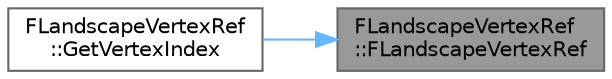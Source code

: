 digraph "FLandscapeVertexRef::FLandscapeVertexRef"
{
 // INTERACTIVE_SVG=YES
 // LATEX_PDF_SIZE
  bgcolor="transparent";
  edge [fontname=Helvetica,fontsize=10,labelfontname=Helvetica,labelfontsize=10];
  node [fontname=Helvetica,fontsize=10,shape=box,height=0.2,width=0.4];
  rankdir="RL";
  Node1 [id="Node000001",label="FLandscapeVertexRef\l::FLandscapeVertexRef",height=0.2,width=0.4,color="gray40", fillcolor="grey60", style="filled", fontcolor="black",tooltip=" "];
  Node1 -> Node2 [id="edge1_Node000001_Node000002",dir="back",color="steelblue1",style="solid",tooltip=" "];
  Node2 [id="Node000002",label="FLandscapeVertexRef\l::GetVertexIndex",height=0.2,width=0.4,color="grey40", fillcolor="white", style="filled",URL="$d7/d5b/structFLandscapeVertexRef.html#ab9aa573af67755f9e9fdfcbea6d0e286",tooltip="Helper to provide a standard ordering for vertex arrays."];
}
